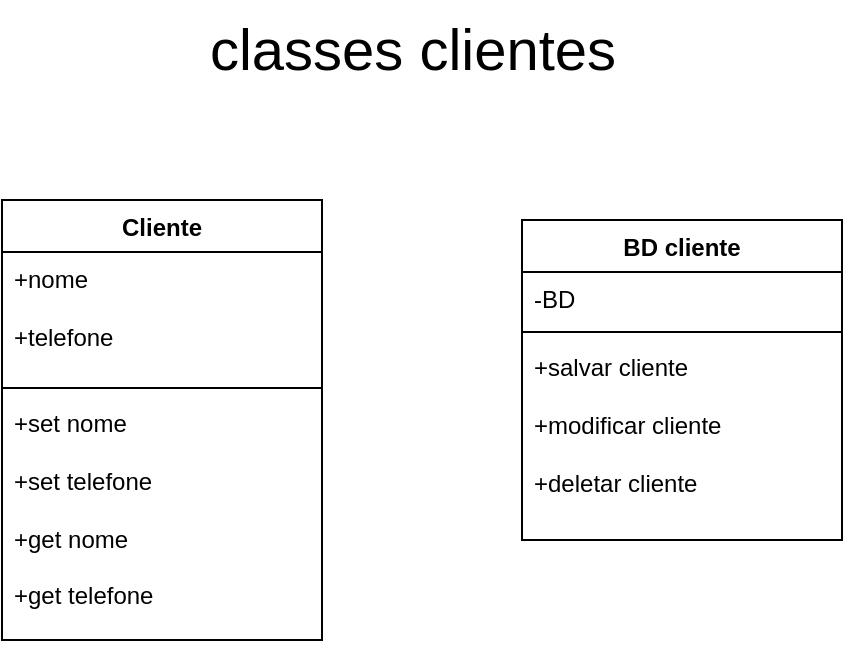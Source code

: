 <mxfile version="24.5.4" type="device" pages="2">
  <diagram name="Página-1" id="3kEnJPymWhuI_PufSvYt">
    <mxGraphModel dx="1420" dy="768" grid="1" gridSize="10" guides="1" tooltips="1" connect="1" arrows="1" fold="1" page="1" pageScale="1" pageWidth="827" pageHeight="1169" math="0" shadow="0">
      <root>
        <mxCell id="0" />
        <mxCell id="1" parent="0" />
        <mxCell id="_u-LLp-tI7GeLdtw1Uzx-1" value="Cliente" style="swimlane;fontStyle=1;align=center;verticalAlign=top;childLayout=stackLayout;horizontal=1;startSize=26;horizontalStack=0;resizeParent=1;resizeParentMax=0;resizeLast=0;collapsible=1;marginBottom=0;whiteSpace=wrap;html=1;" vertex="1" parent="1">
          <mxGeometry x="190" y="100" width="160" height="220" as="geometry" />
        </mxCell>
        <mxCell id="_u-LLp-tI7GeLdtw1Uzx-2" value="+nome&lt;div&gt;&lt;br&gt;&lt;/div&gt;&lt;div&gt;+telefone&lt;br&gt;&lt;div&gt;&lt;br&gt;&lt;/div&gt;&lt;/div&gt;" style="text;strokeColor=none;fillColor=none;align=left;verticalAlign=top;spacingLeft=4;spacingRight=4;overflow=hidden;rotatable=0;points=[[0,0.5],[1,0.5]];portConstraint=eastwest;whiteSpace=wrap;html=1;" vertex="1" parent="_u-LLp-tI7GeLdtw1Uzx-1">
          <mxGeometry y="26" width="160" height="64" as="geometry" />
        </mxCell>
        <mxCell id="_u-LLp-tI7GeLdtw1Uzx-3" value="" style="line;strokeWidth=1;fillColor=none;align=left;verticalAlign=middle;spacingTop=-1;spacingLeft=3;spacingRight=3;rotatable=0;labelPosition=right;points=[];portConstraint=eastwest;strokeColor=inherit;" vertex="1" parent="_u-LLp-tI7GeLdtw1Uzx-1">
          <mxGeometry y="90" width="160" height="8" as="geometry" />
        </mxCell>
        <mxCell id="_u-LLp-tI7GeLdtw1Uzx-4" value="+set nome&lt;div&gt;&lt;br&gt;&lt;/div&gt;&lt;div&gt;+set telefone&lt;/div&gt;&lt;div&gt;&lt;br&gt;&lt;/div&gt;&lt;div&gt;+get nome&lt;div&gt;&lt;br&gt;&lt;/div&gt;&lt;div&gt;+get telefone&lt;/div&gt;&lt;/div&gt;" style="text;strokeColor=none;fillColor=none;align=left;verticalAlign=top;spacingLeft=4;spacingRight=4;overflow=hidden;rotatable=0;points=[[0,0.5],[1,0.5]];portConstraint=eastwest;whiteSpace=wrap;html=1;" vertex="1" parent="_u-LLp-tI7GeLdtw1Uzx-1">
          <mxGeometry y="98" width="160" height="122" as="geometry" />
        </mxCell>
        <mxCell id="_u-LLp-tI7GeLdtw1Uzx-5" value="BD cliente" style="swimlane;fontStyle=1;align=center;verticalAlign=top;childLayout=stackLayout;horizontal=1;startSize=26;horizontalStack=0;resizeParent=1;resizeParentMax=0;resizeLast=0;collapsible=1;marginBottom=0;whiteSpace=wrap;html=1;" vertex="1" parent="1">
          <mxGeometry x="450" y="110" width="160" height="160" as="geometry" />
        </mxCell>
        <mxCell id="_u-LLp-tI7GeLdtw1Uzx-6" value="-BD" style="text;strokeColor=none;fillColor=none;align=left;verticalAlign=top;spacingLeft=4;spacingRight=4;overflow=hidden;rotatable=0;points=[[0,0.5],[1,0.5]];portConstraint=eastwest;whiteSpace=wrap;html=1;" vertex="1" parent="_u-LLp-tI7GeLdtw1Uzx-5">
          <mxGeometry y="26" width="160" height="26" as="geometry" />
        </mxCell>
        <mxCell id="_u-LLp-tI7GeLdtw1Uzx-7" value="" style="line;strokeWidth=1;fillColor=none;align=left;verticalAlign=middle;spacingTop=-1;spacingLeft=3;spacingRight=3;rotatable=0;labelPosition=right;points=[];portConstraint=eastwest;strokeColor=inherit;" vertex="1" parent="_u-LLp-tI7GeLdtw1Uzx-5">
          <mxGeometry y="52" width="160" height="8" as="geometry" />
        </mxCell>
        <mxCell id="_u-LLp-tI7GeLdtw1Uzx-8" value="+salvar cliente&lt;div&gt;&lt;br&gt;&lt;/div&gt;&lt;div&gt;+modificar cliente&lt;/div&gt;&lt;div&gt;&lt;br&gt;&lt;/div&gt;&lt;div&gt;+deletar cliente&lt;/div&gt;" style="text;strokeColor=none;fillColor=none;align=left;verticalAlign=top;spacingLeft=4;spacingRight=4;overflow=hidden;rotatable=0;points=[[0,0.5],[1,0.5]];portConstraint=eastwest;whiteSpace=wrap;html=1;" vertex="1" parent="_u-LLp-tI7GeLdtw1Uzx-5">
          <mxGeometry y="60" width="160" height="100" as="geometry" />
        </mxCell>
        <mxCell id="oJzJ5Fc0xROdV27sIX7U-1" value="&lt;font style=&quot;font-size: 29px;&quot;&gt;classes clientes&lt;/font&gt;" style="text;html=1;align=center;verticalAlign=middle;resizable=0;points=[];autosize=1;strokeColor=none;fillColor=none;" vertex="1" parent="1">
          <mxGeometry x="280" width="230" height="50" as="geometry" />
        </mxCell>
      </root>
    </mxGraphModel>
  </diagram>
  <diagram id="5UePsMTZ6wX26naBBJVr" name="Página-2">
    <mxGraphModel dx="1420" dy="768" grid="1" gridSize="10" guides="1" tooltips="1" connect="1" arrows="1" fold="1" page="1" pageScale="1" pageWidth="827" pageHeight="1169" math="0" shadow="0">
      <root>
        <mxCell id="0" />
        <mxCell id="1" parent="0" />
        <mxCell id="v0R41LWEooThY-oelBvB-1" value="Classname" style="swimlane;fontStyle=1;align=center;verticalAlign=top;childLayout=stackLayout;horizontal=1;startSize=26;horizontalStack=0;resizeParent=1;resizeParentMax=0;resizeLast=0;collapsible=1;marginBottom=0;whiteSpace=wrap;html=1;" vertex="1" parent="1">
          <mxGeometry y="90" width="160" height="86" as="geometry" />
        </mxCell>
        <mxCell id="v0R41LWEooThY-oelBvB-2" value="+ field: type" style="text;strokeColor=none;fillColor=none;align=left;verticalAlign=top;spacingLeft=4;spacingRight=4;overflow=hidden;rotatable=0;points=[[0,0.5],[1,0.5]];portConstraint=eastwest;whiteSpace=wrap;html=1;" vertex="1" parent="v0R41LWEooThY-oelBvB-1">
          <mxGeometry y="26" width="160" height="26" as="geometry" />
        </mxCell>
        <mxCell id="v0R41LWEooThY-oelBvB-3" value="" style="line;strokeWidth=1;fillColor=none;align=left;verticalAlign=middle;spacingTop=-1;spacingLeft=3;spacingRight=3;rotatable=0;labelPosition=right;points=[];portConstraint=eastwest;strokeColor=inherit;" vertex="1" parent="v0R41LWEooThY-oelBvB-1">
          <mxGeometry y="52" width="160" height="8" as="geometry" />
        </mxCell>
        <mxCell id="v0R41LWEooThY-oelBvB-4" value="+ method(type): type" style="text;strokeColor=none;fillColor=none;align=left;verticalAlign=top;spacingLeft=4;spacingRight=4;overflow=hidden;rotatable=0;points=[[0,0.5],[1,0.5]];portConstraint=eastwest;whiteSpace=wrap;html=1;" vertex="1" parent="v0R41LWEooThY-oelBvB-1">
          <mxGeometry y="60" width="160" height="26" as="geometry" />
        </mxCell>
        <mxCell id="v0R41LWEooThY-oelBvB-5" value="Classname" style="swimlane;fontStyle=1;align=center;verticalAlign=top;childLayout=stackLayout;horizontal=1;startSize=26;horizontalStack=0;resizeParent=1;resizeParentMax=0;resizeLast=0;collapsible=1;marginBottom=0;whiteSpace=wrap;html=1;" vertex="1" parent="1">
          <mxGeometry y="250" width="160" height="86" as="geometry" />
        </mxCell>
        <mxCell id="v0R41LWEooThY-oelBvB-6" value="+ field: type" style="text;strokeColor=none;fillColor=none;align=left;verticalAlign=top;spacingLeft=4;spacingRight=4;overflow=hidden;rotatable=0;points=[[0,0.5],[1,0.5]];portConstraint=eastwest;whiteSpace=wrap;html=1;" vertex="1" parent="v0R41LWEooThY-oelBvB-5">
          <mxGeometry y="26" width="160" height="26" as="geometry" />
        </mxCell>
        <mxCell id="v0R41LWEooThY-oelBvB-7" value="" style="line;strokeWidth=1;fillColor=none;align=left;verticalAlign=middle;spacingTop=-1;spacingLeft=3;spacingRight=3;rotatable=0;labelPosition=right;points=[];portConstraint=eastwest;strokeColor=inherit;" vertex="1" parent="v0R41LWEooThY-oelBvB-5">
          <mxGeometry y="52" width="160" height="8" as="geometry" />
        </mxCell>
        <mxCell id="v0R41LWEooThY-oelBvB-8" value="+ method(type): type" style="text;strokeColor=none;fillColor=none;align=left;verticalAlign=top;spacingLeft=4;spacingRight=4;overflow=hidden;rotatable=0;points=[[0,0.5],[1,0.5]];portConstraint=eastwest;whiteSpace=wrap;html=1;" vertex="1" parent="v0R41LWEooThY-oelBvB-5">
          <mxGeometry y="60" width="160" height="26" as="geometry" />
        </mxCell>
        <mxCell id="v0R41LWEooThY-oelBvB-9" value="Classname" style="swimlane;fontStyle=1;align=center;verticalAlign=top;childLayout=stackLayout;horizontal=1;startSize=26;horizontalStack=0;resizeParent=1;resizeParentMax=0;resizeLast=0;collapsible=1;marginBottom=0;whiteSpace=wrap;html=1;" vertex="1" parent="1">
          <mxGeometry y="410" width="160" height="86" as="geometry" />
        </mxCell>
        <mxCell id="v0R41LWEooThY-oelBvB-10" value="+ field: type" style="text;strokeColor=none;fillColor=none;align=left;verticalAlign=top;spacingLeft=4;spacingRight=4;overflow=hidden;rotatable=0;points=[[0,0.5],[1,0.5]];portConstraint=eastwest;whiteSpace=wrap;html=1;" vertex="1" parent="v0R41LWEooThY-oelBvB-9">
          <mxGeometry y="26" width="160" height="26" as="geometry" />
        </mxCell>
        <mxCell id="v0R41LWEooThY-oelBvB-11" value="" style="line;strokeWidth=1;fillColor=none;align=left;verticalAlign=middle;spacingTop=-1;spacingLeft=3;spacingRight=3;rotatable=0;labelPosition=right;points=[];portConstraint=eastwest;strokeColor=inherit;" vertex="1" parent="v0R41LWEooThY-oelBvB-9">
          <mxGeometry y="52" width="160" height="8" as="geometry" />
        </mxCell>
        <mxCell id="v0R41LWEooThY-oelBvB-12" value="+ method(type): type" style="text;strokeColor=none;fillColor=none;align=left;verticalAlign=top;spacingLeft=4;spacingRight=4;overflow=hidden;rotatable=0;points=[[0,0.5],[1,0.5]];portConstraint=eastwest;whiteSpace=wrap;html=1;" vertex="1" parent="v0R41LWEooThY-oelBvB-9">
          <mxGeometry y="60" width="160" height="26" as="geometry" />
        </mxCell>
      </root>
    </mxGraphModel>
  </diagram>
</mxfile>
